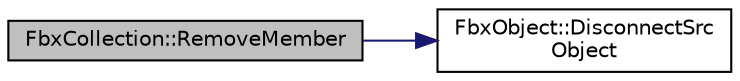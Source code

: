 digraph "FbxCollection::RemoveMember"
{
  edge [fontname="Helvetica",fontsize="10",labelfontname="Helvetica",labelfontsize="10"];
  node [fontname="Helvetica",fontsize="10",shape=record];
  rankdir="LR";
  Node29 [label="FbxCollection::RemoveMember",height=0.2,width=0.4,color="black", fillcolor="grey75", style="filled", fontcolor="black"];
  Node29 -> Node30 [color="midnightblue",fontsize="10",style="solid",fontname="Helvetica"];
  Node30 [label="FbxObject::DisconnectSrc\lObject",height=0.2,width=0.4,color="black", fillcolor="white", style="filled",URL="$class_fbx_object.html#a1ff942832a9a9d829988c757899b6655"];
}
